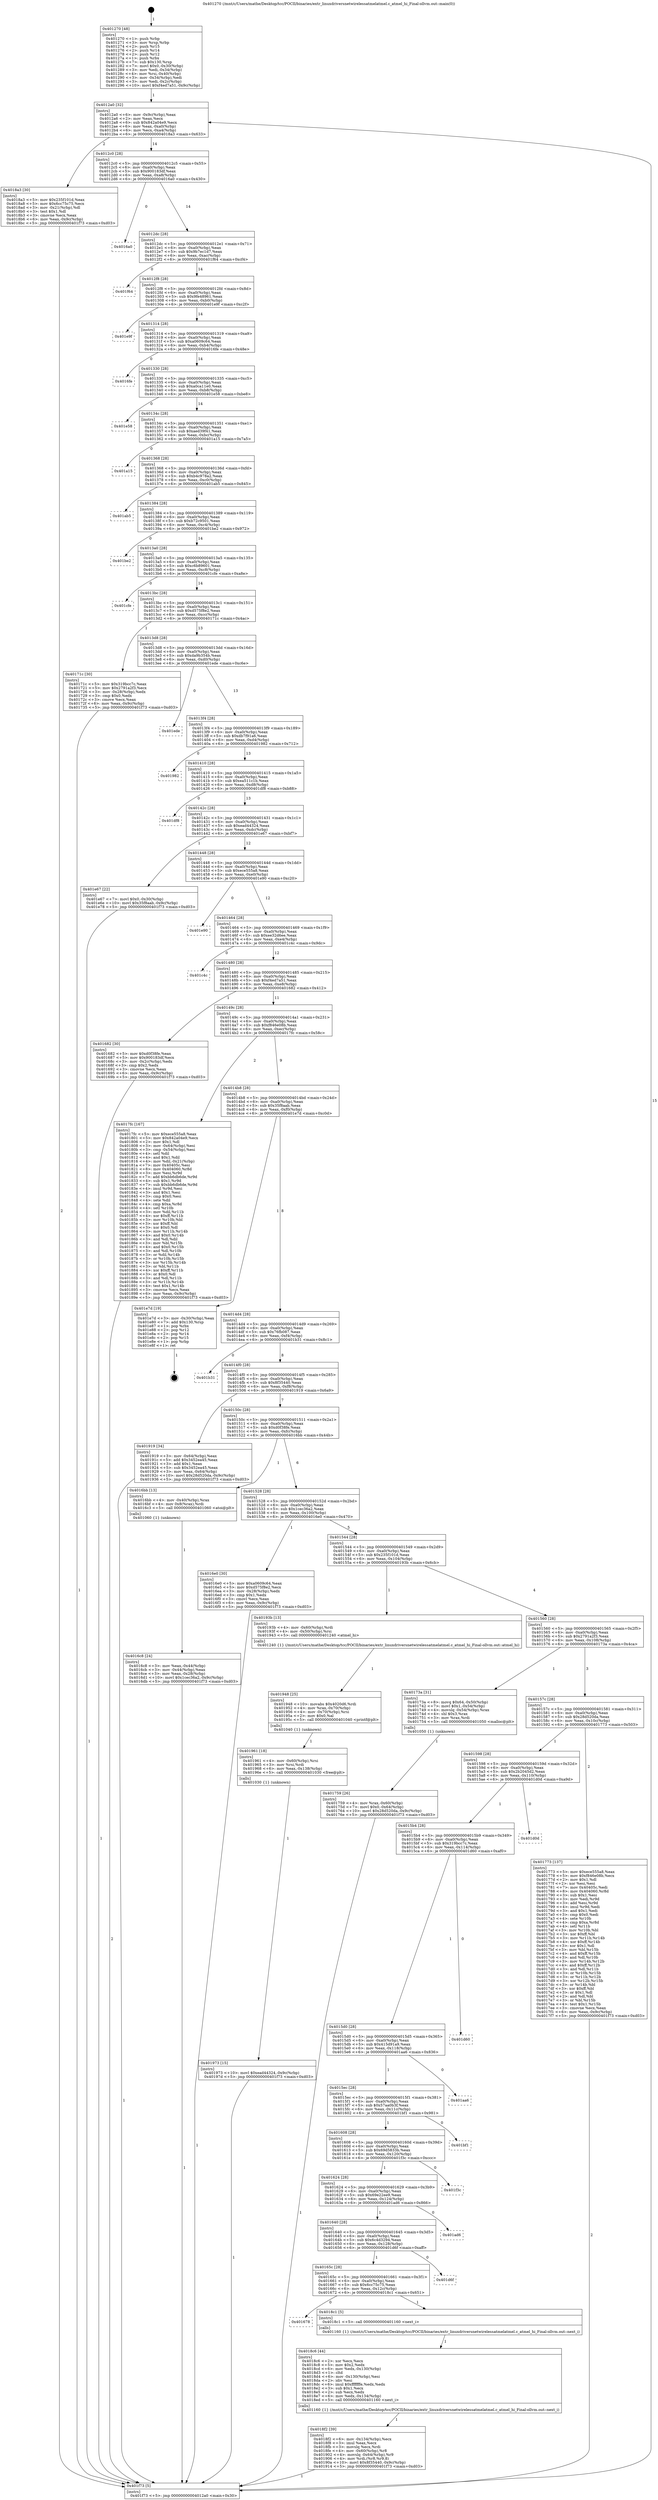 digraph "0x401270" {
  label = "0x401270 (/mnt/c/Users/mathe/Desktop/tcc/POCII/binaries/extr_linuxdriversnetwirelessatmelatmel.c_atmel_hi_Final-ollvm.out::main(0))"
  labelloc = "t"
  node[shape=record]

  Entry [label="",width=0.3,height=0.3,shape=circle,fillcolor=black,style=filled]
  "0x4012a0" [label="{
     0x4012a0 [32]\l
     | [instrs]\l
     &nbsp;&nbsp;0x4012a0 \<+6\>: mov -0x9c(%rbp),%eax\l
     &nbsp;&nbsp;0x4012a6 \<+2\>: mov %eax,%ecx\l
     &nbsp;&nbsp;0x4012a8 \<+6\>: sub $0x842a04e9,%ecx\l
     &nbsp;&nbsp;0x4012ae \<+6\>: mov %eax,-0xa0(%rbp)\l
     &nbsp;&nbsp;0x4012b4 \<+6\>: mov %ecx,-0xa4(%rbp)\l
     &nbsp;&nbsp;0x4012ba \<+6\>: je 00000000004018a3 \<main+0x633\>\l
  }"]
  "0x4018a3" [label="{
     0x4018a3 [30]\l
     | [instrs]\l
     &nbsp;&nbsp;0x4018a3 \<+5\>: mov $0x235f101d,%eax\l
     &nbsp;&nbsp;0x4018a8 \<+5\>: mov $0x6cc75c75,%ecx\l
     &nbsp;&nbsp;0x4018ad \<+3\>: mov -0x21(%rbp),%dl\l
     &nbsp;&nbsp;0x4018b0 \<+3\>: test $0x1,%dl\l
     &nbsp;&nbsp;0x4018b3 \<+3\>: cmovne %ecx,%eax\l
     &nbsp;&nbsp;0x4018b6 \<+6\>: mov %eax,-0x9c(%rbp)\l
     &nbsp;&nbsp;0x4018bc \<+5\>: jmp 0000000000401f73 \<main+0xd03\>\l
  }"]
  "0x4012c0" [label="{
     0x4012c0 [28]\l
     | [instrs]\l
     &nbsp;&nbsp;0x4012c0 \<+5\>: jmp 00000000004012c5 \<main+0x55\>\l
     &nbsp;&nbsp;0x4012c5 \<+6\>: mov -0xa0(%rbp),%eax\l
     &nbsp;&nbsp;0x4012cb \<+5\>: sub $0x900183df,%eax\l
     &nbsp;&nbsp;0x4012d0 \<+6\>: mov %eax,-0xa8(%rbp)\l
     &nbsp;&nbsp;0x4012d6 \<+6\>: je 00000000004016a0 \<main+0x430\>\l
  }"]
  Exit [label="",width=0.3,height=0.3,shape=circle,fillcolor=black,style=filled,peripheries=2]
  "0x4016a0" [label="{
     0x4016a0\l
  }", style=dashed]
  "0x4012dc" [label="{
     0x4012dc [28]\l
     | [instrs]\l
     &nbsp;&nbsp;0x4012dc \<+5\>: jmp 00000000004012e1 \<main+0x71\>\l
     &nbsp;&nbsp;0x4012e1 \<+6\>: mov -0xa0(%rbp),%eax\l
     &nbsp;&nbsp;0x4012e7 \<+5\>: sub $0x9b7ec1d7,%eax\l
     &nbsp;&nbsp;0x4012ec \<+6\>: mov %eax,-0xac(%rbp)\l
     &nbsp;&nbsp;0x4012f2 \<+6\>: je 0000000000401f64 \<main+0xcf4\>\l
  }"]
  "0x401973" [label="{
     0x401973 [15]\l
     | [instrs]\l
     &nbsp;&nbsp;0x401973 \<+10\>: movl $0xead44324,-0x9c(%rbp)\l
     &nbsp;&nbsp;0x40197d \<+5\>: jmp 0000000000401f73 \<main+0xd03\>\l
  }"]
  "0x401f64" [label="{
     0x401f64\l
  }", style=dashed]
  "0x4012f8" [label="{
     0x4012f8 [28]\l
     | [instrs]\l
     &nbsp;&nbsp;0x4012f8 \<+5\>: jmp 00000000004012fd \<main+0x8d\>\l
     &nbsp;&nbsp;0x4012fd \<+6\>: mov -0xa0(%rbp),%eax\l
     &nbsp;&nbsp;0x401303 \<+5\>: sub $0x9fe48961,%eax\l
     &nbsp;&nbsp;0x401308 \<+6\>: mov %eax,-0xb0(%rbp)\l
     &nbsp;&nbsp;0x40130e \<+6\>: je 0000000000401e9f \<main+0xc2f\>\l
  }"]
  "0x401961" [label="{
     0x401961 [18]\l
     | [instrs]\l
     &nbsp;&nbsp;0x401961 \<+4\>: mov -0x60(%rbp),%rsi\l
     &nbsp;&nbsp;0x401965 \<+3\>: mov %rsi,%rdi\l
     &nbsp;&nbsp;0x401968 \<+6\>: mov %eax,-0x138(%rbp)\l
     &nbsp;&nbsp;0x40196e \<+5\>: call 0000000000401030 \<free@plt\>\l
     | [calls]\l
     &nbsp;&nbsp;0x401030 \{1\} (unknown)\l
  }"]
  "0x401e9f" [label="{
     0x401e9f\l
  }", style=dashed]
  "0x401314" [label="{
     0x401314 [28]\l
     | [instrs]\l
     &nbsp;&nbsp;0x401314 \<+5\>: jmp 0000000000401319 \<main+0xa9\>\l
     &nbsp;&nbsp;0x401319 \<+6\>: mov -0xa0(%rbp),%eax\l
     &nbsp;&nbsp;0x40131f \<+5\>: sub $0xa0609c64,%eax\l
     &nbsp;&nbsp;0x401324 \<+6\>: mov %eax,-0xb4(%rbp)\l
     &nbsp;&nbsp;0x40132a \<+6\>: je 00000000004016fe \<main+0x48e\>\l
  }"]
  "0x401948" [label="{
     0x401948 [25]\l
     | [instrs]\l
     &nbsp;&nbsp;0x401948 \<+10\>: movabs $0x4020d6,%rdi\l
     &nbsp;&nbsp;0x401952 \<+4\>: mov %rax,-0x70(%rbp)\l
     &nbsp;&nbsp;0x401956 \<+4\>: mov -0x70(%rbp),%rsi\l
     &nbsp;&nbsp;0x40195a \<+2\>: mov $0x0,%al\l
     &nbsp;&nbsp;0x40195c \<+5\>: call 0000000000401040 \<printf@plt\>\l
     | [calls]\l
     &nbsp;&nbsp;0x401040 \{1\} (unknown)\l
  }"]
  "0x4016fe" [label="{
     0x4016fe\l
  }", style=dashed]
  "0x401330" [label="{
     0x401330 [28]\l
     | [instrs]\l
     &nbsp;&nbsp;0x401330 \<+5\>: jmp 0000000000401335 \<main+0xc5\>\l
     &nbsp;&nbsp;0x401335 \<+6\>: mov -0xa0(%rbp),%eax\l
     &nbsp;&nbsp;0x40133b \<+5\>: sub $0xa0ca11e0,%eax\l
     &nbsp;&nbsp;0x401340 \<+6\>: mov %eax,-0xb8(%rbp)\l
     &nbsp;&nbsp;0x401346 \<+6\>: je 0000000000401e58 \<main+0xbe8\>\l
  }"]
  "0x4018f2" [label="{
     0x4018f2 [39]\l
     | [instrs]\l
     &nbsp;&nbsp;0x4018f2 \<+6\>: mov -0x134(%rbp),%ecx\l
     &nbsp;&nbsp;0x4018f8 \<+3\>: imul %eax,%ecx\l
     &nbsp;&nbsp;0x4018fb \<+3\>: movslq %ecx,%rdi\l
     &nbsp;&nbsp;0x4018fe \<+4\>: mov -0x60(%rbp),%r8\l
     &nbsp;&nbsp;0x401902 \<+4\>: movslq -0x64(%rbp),%r9\l
     &nbsp;&nbsp;0x401906 \<+4\>: mov %rdi,(%r8,%r9,8)\l
     &nbsp;&nbsp;0x40190a \<+10\>: movl $0x8f35440,-0x9c(%rbp)\l
     &nbsp;&nbsp;0x401914 \<+5\>: jmp 0000000000401f73 \<main+0xd03\>\l
  }"]
  "0x401e58" [label="{
     0x401e58\l
  }", style=dashed]
  "0x40134c" [label="{
     0x40134c [28]\l
     | [instrs]\l
     &nbsp;&nbsp;0x40134c \<+5\>: jmp 0000000000401351 \<main+0xe1\>\l
     &nbsp;&nbsp;0x401351 \<+6\>: mov -0xa0(%rbp),%eax\l
     &nbsp;&nbsp;0x401357 \<+5\>: sub $0xaed39f41,%eax\l
     &nbsp;&nbsp;0x40135c \<+6\>: mov %eax,-0xbc(%rbp)\l
     &nbsp;&nbsp;0x401362 \<+6\>: je 0000000000401a15 \<main+0x7a5\>\l
  }"]
  "0x4018c6" [label="{
     0x4018c6 [44]\l
     | [instrs]\l
     &nbsp;&nbsp;0x4018c6 \<+2\>: xor %ecx,%ecx\l
     &nbsp;&nbsp;0x4018c8 \<+5\>: mov $0x2,%edx\l
     &nbsp;&nbsp;0x4018cd \<+6\>: mov %edx,-0x130(%rbp)\l
     &nbsp;&nbsp;0x4018d3 \<+1\>: cltd\l
     &nbsp;&nbsp;0x4018d4 \<+6\>: mov -0x130(%rbp),%esi\l
     &nbsp;&nbsp;0x4018da \<+2\>: idiv %esi\l
     &nbsp;&nbsp;0x4018dc \<+6\>: imul $0xfffffffe,%edx,%edx\l
     &nbsp;&nbsp;0x4018e2 \<+3\>: sub $0x1,%ecx\l
     &nbsp;&nbsp;0x4018e5 \<+2\>: sub %ecx,%edx\l
     &nbsp;&nbsp;0x4018e7 \<+6\>: mov %edx,-0x134(%rbp)\l
     &nbsp;&nbsp;0x4018ed \<+5\>: call 0000000000401160 \<next_i\>\l
     | [calls]\l
     &nbsp;&nbsp;0x401160 \{1\} (/mnt/c/Users/mathe/Desktop/tcc/POCII/binaries/extr_linuxdriversnetwirelessatmelatmel.c_atmel_hi_Final-ollvm.out::next_i)\l
  }"]
  "0x401a15" [label="{
     0x401a15\l
  }", style=dashed]
  "0x401368" [label="{
     0x401368 [28]\l
     | [instrs]\l
     &nbsp;&nbsp;0x401368 \<+5\>: jmp 000000000040136d \<main+0xfd\>\l
     &nbsp;&nbsp;0x40136d \<+6\>: mov -0xa0(%rbp),%eax\l
     &nbsp;&nbsp;0x401373 \<+5\>: sub $0xb4c978a2,%eax\l
     &nbsp;&nbsp;0x401378 \<+6\>: mov %eax,-0xc0(%rbp)\l
     &nbsp;&nbsp;0x40137e \<+6\>: je 0000000000401ab5 \<main+0x845\>\l
  }"]
  "0x401678" [label="{
     0x401678\l
  }", style=dashed]
  "0x401ab5" [label="{
     0x401ab5\l
  }", style=dashed]
  "0x401384" [label="{
     0x401384 [28]\l
     | [instrs]\l
     &nbsp;&nbsp;0x401384 \<+5\>: jmp 0000000000401389 \<main+0x119\>\l
     &nbsp;&nbsp;0x401389 \<+6\>: mov -0xa0(%rbp),%eax\l
     &nbsp;&nbsp;0x40138f \<+5\>: sub $0xb72c9501,%eax\l
     &nbsp;&nbsp;0x401394 \<+6\>: mov %eax,-0xc4(%rbp)\l
     &nbsp;&nbsp;0x40139a \<+6\>: je 0000000000401be2 \<main+0x972\>\l
  }"]
  "0x4018c1" [label="{
     0x4018c1 [5]\l
     | [instrs]\l
     &nbsp;&nbsp;0x4018c1 \<+5\>: call 0000000000401160 \<next_i\>\l
     | [calls]\l
     &nbsp;&nbsp;0x401160 \{1\} (/mnt/c/Users/mathe/Desktop/tcc/POCII/binaries/extr_linuxdriversnetwirelessatmelatmel.c_atmel_hi_Final-ollvm.out::next_i)\l
  }"]
  "0x401be2" [label="{
     0x401be2\l
  }", style=dashed]
  "0x4013a0" [label="{
     0x4013a0 [28]\l
     | [instrs]\l
     &nbsp;&nbsp;0x4013a0 \<+5\>: jmp 00000000004013a5 \<main+0x135\>\l
     &nbsp;&nbsp;0x4013a5 \<+6\>: mov -0xa0(%rbp),%eax\l
     &nbsp;&nbsp;0x4013ab \<+5\>: sub $0xc6b89601,%eax\l
     &nbsp;&nbsp;0x4013b0 \<+6\>: mov %eax,-0xc8(%rbp)\l
     &nbsp;&nbsp;0x4013b6 \<+6\>: je 0000000000401cfe \<main+0xa8e\>\l
  }"]
  "0x40165c" [label="{
     0x40165c [28]\l
     | [instrs]\l
     &nbsp;&nbsp;0x40165c \<+5\>: jmp 0000000000401661 \<main+0x3f1\>\l
     &nbsp;&nbsp;0x401661 \<+6\>: mov -0xa0(%rbp),%eax\l
     &nbsp;&nbsp;0x401667 \<+5\>: sub $0x6cc75c75,%eax\l
     &nbsp;&nbsp;0x40166c \<+6\>: mov %eax,-0x12c(%rbp)\l
     &nbsp;&nbsp;0x401672 \<+6\>: je 00000000004018c1 \<main+0x651\>\l
  }"]
  "0x401cfe" [label="{
     0x401cfe\l
  }", style=dashed]
  "0x4013bc" [label="{
     0x4013bc [28]\l
     | [instrs]\l
     &nbsp;&nbsp;0x4013bc \<+5\>: jmp 00000000004013c1 \<main+0x151\>\l
     &nbsp;&nbsp;0x4013c1 \<+6\>: mov -0xa0(%rbp),%eax\l
     &nbsp;&nbsp;0x4013c7 \<+5\>: sub $0xd575f8e2,%eax\l
     &nbsp;&nbsp;0x4013cc \<+6\>: mov %eax,-0xcc(%rbp)\l
     &nbsp;&nbsp;0x4013d2 \<+6\>: je 000000000040171c \<main+0x4ac\>\l
  }"]
  "0x401d6f" [label="{
     0x401d6f\l
  }", style=dashed]
  "0x40171c" [label="{
     0x40171c [30]\l
     | [instrs]\l
     &nbsp;&nbsp;0x40171c \<+5\>: mov $0x319bcc7c,%eax\l
     &nbsp;&nbsp;0x401721 \<+5\>: mov $0x2791a2f3,%ecx\l
     &nbsp;&nbsp;0x401726 \<+3\>: mov -0x28(%rbp),%edx\l
     &nbsp;&nbsp;0x401729 \<+3\>: cmp $0x0,%edx\l
     &nbsp;&nbsp;0x40172c \<+3\>: cmove %ecx,%eax\l
     &nbsp;&nbsp;0x40172f \<+6\>: mov %eax,-0x9c(%rbp)\l
     &nbsp;&nbsp;0x401735 \<+5\>: jmp 0000000000401f73 \<main+0xd03\>\l
  }"]
  "0x4013d8" [label="{
     0x4013d8 [28]\l
     | [instrs]\l
     &nbsp;&nbsp;0x4013d8 \<+5\>: jmp 00000000004013dd \<main+0x16d\>\l
     &nbsp;&nbsp;0x4013dd \<+6\>: mov -0xa0(%rbp),%eax\l
     &nbsp;&nbsp;0x4013e3 \<+5\>: sub $0xda9b354b,%eax\l
     &nbsp;&nbsp;0x4013e8 \<+6\>: mov %eax,-0xd0(%rbp)\l
     &nbsp;&nbsp;0x4013ee \<+6\>: je 0000000000401ede \<main+0xc6e\>\l
  }"]
  "0x401640" [label="{
     0x401640 [28]\l
     | [instrs]\l
     &nbsp;&nbsp;0x401640 \<+5\>: jmp 0000000000401645 \<main+0x3d5\>\l
     &nbsp;&nbsp;0x401645 \<+6\>: mov -0xa0(%rbp),%eax\l
     &nbsp;&nbsp;0x40164b \<+5\>: sub $0x6c4d3294,%eax\l
     &nbsp;&nbsp;0x401650 \<+6\>: mov %eax,-0x128(%rbp)\l
     &nbsp;&nbsp;0x401656 \<+6\>: je 0000000000401d6f \<main+0xaff\>\l
  }"]
  "0x401ede" [label="{
     0x401ede\l
  }", style=dashed]
  "0x4013f4" [label="{
     0x4013f4 [28]\l
     | [instrs]\l
     &nbsp;&nbsp;0x4013f4 \<+5\>: jmp 00000000004013f9 \<main+0x189\>\l
     &nbsp;&nbsp;0x4013f9 \<+6\>: mov -0xa0(%rbp),%eax\l
     &nbsp;&nbsp;0x4013ff \<+5\>: sub $0xdb7f91a6,%eax\l
     &nbsp;&nbsp;0x401404 \<+6\>: mov %eax,-0xd4(%rbp)\l
     &nbsp;&nbsp;0x40140a \<+6\>: je 0000000000401982 \<main+0x712\>\l
  }"]
  "0x401ad6" [label="{
     0x401ad6\l
  }", style=dashed]
  "0x401982" [label="{
     0x401982\l
  }", style=dashed]
  "0x401410" [label="{
     0x401410 [28]\l
     | [instrs]\l
     &nbsp;&nbsp;0x401410 \<+5\>: jmp 0000000000401415 \<main+0x1a5\>\l
     &nbsp;&nbsp;0x401415 \<+6\>: mov -0xa0(%rbp),%eax\l
     &nbsp;&nbsp;0x40141b \<+5\>: sub $0xea511c1b,%eax\l
     &nbsp;&nbsp;0x401420 \<+6\>: mov %eax,-0xd8(%rbp)\l
     &nbsp;&nbsp;0x401426 \<+6\>: je 0000000000401df8 \<main+0xb88\>\l
  }"]
  "0x401624" [label="{
     0x401624 [28]\l
     | [instrs]\l
     &nbsp;&nbsp;0x401624 \<+5\>: jmp 0000000000401629 \<main+0x3b9\>\l
     &nbsp;&nbsp;0x401629 \<+6\>: mov -0xa0(%rbp),%eax\l
     &nbsp;&nbsp;0x40162f \<+5\>: sub $0x69e22ee9,%eax\l
     &nbsp;&nbsp;0x401634 \<+6\>: mov %eax,-0x124(%rbp)\l
     &nbsp;&nbsp;0x40163a \<+6\>: je 0000000000401ad6 \<main+0x866\>\l
  }"]
  "0x401df8" [label="{
     0x401df8\l
  }", style=dashed]
  "0x40142c" [label="{
     0x40142c [28]\l
     | [instrs]\l
     &nbsp;&nbsp;0x40142c \<+5\>: jmp 0000000000401431 \<main+0x1c1\>\l
     &nbsp;&nbsp;0x401431 \<+6\>: mov -0xa0(%rbp),%eax\l
     &nbsp;&nbsp;0x401437 \<+5\>: sub $0xead44324,%eax\l
     &nbsp;&nbsp;0x40143c \<+6\>: mov %eax,-0xdc(%rbp)\l
     &nbsp;&nbsp;0x401442 \<+6\>: je 0000000000401e67 \<main+0xbf7\>\l
  }"]
  "0x401f3c" [label="{
     0x401f3c\l
  }", style=dashed]
  "0x401e67" [label="{
     0x401e67 [22]\l
     | [instrs]\l
     &nbsp;&nbsp;0x401e67 \<+7\>: movl $0x0,-0x30(%rbp)\l
     &nbsp;&nbsp;0x401e6e \<+10\>: movl $0x35f8aab,-0x9c(%rbp)\l
     &nbsp;&nbsp;0x401e78 \<+5\>: jmp 0000000000401f73 \<main+0xd03\>\l
  }"]
  "0x401448" [label="{
     0x401448 [28]\l
     | [instrs]\l
     &nbsp;&nbsp;0x401448 \<+5\>: jmp 000000000040144d \<main+0x1dd\>\l
     &nbsp;&nbsp;0x40144d \<+6\>: mov -0xa0(%rbp),%eax\l
     &nbsp;&nbsp;0x401453 \<+5\>: sub $0xece555a8,%eax\l
     &nbsp;&nbsp;0x401458 \<+6\>: mov %eax,-0xe0(%rbp)\l
     &nbsp;&nbsp;0x40145e \<+6\>: je 0000000000401e90 \<main+0xc20\>\l
  }"]
  "0x401608" [label="{
     0x401608 [28]\l
     | [instrs]\l
     &nbsp;&nbsp;0x401608 \<+5\>: jmp 000000000040160d \<main+0x39d\>\l
     &nbsp;&nbsp;0x40160d \<+6\>: mov -0xa0(%rbp),%eax\l
     &nbsp;&nbsp;0x401613 \<+5\>: sub $0x69d5833b,%eax\l
     &nbsp;&nbsp;0x401618 \<+6\>: mov %eax,-0x120(%rbp)\l
     &nbsp;&nbsp;0x40161e \<+6\>: je 0000000000401f3c \<main+0xccc\>\l
  }"]
  "0x401e90" [label="{
     0x401e90\l
  }", style=dashed]
  "0x401464" [label="{
     0x401464 [28]\l
     | [instrs]\l
     &nbsp;&nbsp;0x401464 \<+5\>: jmp 0000000000401469 \<main+0x1f9\>\l
     &nbsp;&nbsp;0x401469 \<+6\>: mov -0xa0(%rbp),%eax\l
     &nbsp;&nbsp;0x40146f \<+5\>: sub $0xee32d6ee,%eax\l
     &nbsp;&nbsp;0x401474 \<+6\>: mov %eax,-0xe4(%rbp)\l
     &nbsp;&nbsp;0x40147a \<+6\>: je 0000000000401c4c \<main+0x9dc\>\l
  }"]
  "0x401bf1" [label="{
     0x401bf1\l
  }", style=dashed]
  "0x401c4c" [label="{
     0x401c4c\l
  }", style=dashed]
  "0x401480" [label="{
     0x401480 [28]\l
     | [instrs]\l
     &nbsp;&nbsp;0x401480 \<+5\>: jmp 0000000000401485 \<main+0x215\>\l
     &nbsp;&nbsp;0x401485 \<+6\>: mov -0xa0(%rbp),%eax\l
     &nbsp;&nbsp;0x40148b \<+5\>: sub $0xf4ed7a51,%eax\l
     &nbsp;&nbsp;0x401490 \<+6\>: mov %eax,-0xe8(%rbp)\l
     &nbsp;&nbsp;0x401496 \<+6\>: je 0000000000401682 \<main+0x412\>\l
  }"]
  "0x4015ec" [label="{
     0x4015ec [28]\l
     | [instrs]\l
     &nbsp;&nbsp;0x4015ec \<+5\>: jmp 00000000004015f1 \<main+0x381\>\l
     &nbsp;&nbsp;0x4015f1 \<+6\>: mov -0xa0(%rbp),%eax\l
     &nbsp;&nbsp;0x4015f7 \<+5\>: sub $0x57aa0b3f,%eax\l
     &nbsp;&nbsp;0x4015fc \<+6\>: mov %eax,-0x11c(%rbp)\l
     &nbsp;&nbsp;0x401602 \<+6\>: je 0000000000401bf1 \<main+0x981\>\l
  }"]
  "0x401682" [label="{
     0x401682 [30]\l
     | [instrs]\l
     &nbsp;&nbsp;0x401682 \<+5\>: mov $0xd0f38fe,%eax\l
     &nbsp;&nbsp;0x401687 \<+5\>: mov $0x900183df,%ecx\l
     &nbsp;&nbsp;0x40168c \<+3\>: mov -0x2c(%rbp),%edx\l
     &nbsp;&nbsp;0x40168f \<+3\>: cmp $0x2,%edx\l
     &nbsp;&nbsp;0x401692 \<+3\>: cmovne %ecx,%eax\l
     &nbsp;&nbsp;0x401695 \<+6\>: mov %eax,-0x9c(%rbp)\l
     &nbsp;&nbsp;0x40169b \<+5\>: jmp 0000000000401f73 \<main+0xd03\>\l
  }"]
  "0x40149c" [label="{
     0x40149c [28]\l
     | [instrs]\l
     &nbsp;&nbsp;0x40149c \<+5\>: jmp 00000000004014a1 \<main+0x231\>\l
     &nbsp;&nbsp;0x4014a1 \<+6\>: mov -0xa0(%rbp),%eax\l
     &nbsp;&nbsp;0x4014a7 \<+5\>: sub $0xf846e08b,%eax\l
     &nbsp;&nbsp;0x4014ac \<+6\>: mov %eax,-0xec(%rbp)\l
     &nbsp;&nbsp;0x4014b2 \<+6\>: je 00000000004017fc \<main+0x58c\>\l
  }"]
  "0x401f73" [label="{
     0x401f73 [5]\l
     | [instrs]\l
     &nbsp;&nbsp;0x401f73 \<+5\>: jmp 00000000004012a0 \<main+0x30\>\l
  }"]
  "0x401270" [label="{
     0x401270 [48]\l
     | [instrs]\l
     &nbsp;&nbsp;0x401270 \<+1\>: push %rbp\l
     &nbsp;&nbsp;0x401271 \<+3\>: mov %rsp,%rbp\l
     &nbsp;&nbsp;0x401274 \<+2\>: push %r15\l
     &nbsp;&nbsp;0x401276 \<+2\>: push %r14\l
     &nbsp;&nbsp;0x401278 \<+2\>: push %r12\l
     &nbsp;&nbsp;0x40127a \<+1\>: push %rbx\l
     &nbsp;&nbsp;0x40127b \<+7\>: sub $0x130,%rsp\l
     &nbsp;&nbsp;0x401282 \<+7\>: movl $0x0,-0x30(%rbp)\l
     &nbsp;&nbsp;0x401289 \<+3\>: mov %edi,-0x34(%rbp)\l
     &nbsp;&nbsp;0x40128c \<+4\>: mov %rsi,-0x40(%rbp)\l
     &nbsp;&nbsp;0x401290 \<+3\>: mov -0x34(%rbp),%edi\l
     &nbsp;&nbsp;0x401293 \<+3\>: mov %edi,-0x2c(%rbp)\l
     &nbsp;&nbsp;0x401296 \<+10\>: movl $0xf4ed7a51,-0x9c(%rbp)\l
  }"]
  "0x401aa6" [label="{
     0x401aa6\l
  }", style=dashed]
  "0x4017fc" [label="{
     0x4017fc [167]\l
     | [instrs]\l
     &nbsp;&nbsp;0x4017fc \<+5\>: mov $0xece555a8,%eax\l
     &nbsp;&nbsp;0x401801 \<+5\>: mov $0x842a04e9,%ecx\l
     &nbsp;&nbsp;0x401806 \<+2\>: mov $0x1,%dl\l
     &nbsp;&nbsp;0x401808 \<+3\>: mov -0x64(%rbp),%esi\l
     &nbsp;&nbsp;0x40180b \<+3\>: cmp -0x54(%rbp),%esi\l
     &nbsp;&nbsp;0x40180e \<+4\>: setl %dil\l
     &nbsp;&nbsp;0x401812 \<+4\>: and $0x1,%dil\l
     &nbsp;&nbsp;0x401816 \<+4\>: mov %dil,-0x21(%rbp)\l
     &nbsp;&nbsp;0x40181a \<+7\>: mov 0x40405c,%esi\l
     &nbsp;&nbsp;0x401821 \<+8\>: mov 0x404060,%r8d\l
     &nbsp;&nbsp;0x401829 \<+3\>: mov %esi,%r9d\l
     &nbsp;&nbsp;0x40182c \<+7\>: add $0xbb6db6de,%r9d\l
     &nbsp;&nbsp;0x401833 \<+4\>: sub $0x1,%r9d\l
     &nbsp;&nbsp;0x401837 \<+7\>: sub $0xbb6db6de,%r9d\l
     &nbsp;&nbsp;0x40183e \<+4\>: imul %r9d,%esi\l
     &nbsp;&nbsp;0x401842 \<+3\>: and $0x1,%esi\l
     &nbsp;&nbsp;0x401845 \<+3\>: cmp $0x0,%esi\l
     &nbsp;&nbsp;0x401848 \<+4\>: sete %dil\l
     &nbsp;&nbsp;0x40184c \<+4\>: cmp $0xa,%r8d\l
     &nbsp;&nbsp;0x401850 \<+4\>: setl %r10b\l
     &nbsp;&nbsp;0x401854 \<+3\>: mov %dil,%r11b\l
     &nbsp;&nbsp;0x401857 \<+4\>: xor $0xff,%r11b\l
     &nbsp;&nbsp;0x40185b \<+3\>: mov %r10b,%bl\l
     &nbsp;&nbsp;0x40185e \<+3\>: xor $0xff,%bl\l
     &nbsp;&nbsp;0x401861 \<+3\>: xor $0x0,%dl\l
     &nbsp;&nbsp;0x401864 \<+3\>: mov %r11b,%r14b\l
     &nbsp;&nbsp;0x401867 \<+4\>: and $0x0,%r14b\l
     &nbsp;&nbsp;0x40186b \<+3\>: and %dl,%dil\l
     &nbsp;&nbsp;0x40186e \<+3\>: mov %bl,%r15b\l
     &nbsp;&nbsp;0x401871 \<+4\>: and $0x0,%r15b\l
     &nbsp;&nbsp;0x401875 \<+3\>: and %dl,%r10b\l
     &nbsp;&nbsp;0x401878 \<+3\>: or %dil,%r14b\l
     &nbsp;&nbsp;0x40187b \<+3\>: or %r10b,%r15b\l
     &nbsp;&nbsp;0x40187e \<+3\>: xor %r15b,%r14b\l
     &nbsp;&nbsp;0x401881 \<+3\>: or %bl,%r11b\l
     &nbsp;&nbsp;0x401884 \<+4\>: xor $0xff,%r11b\l
     &nbsp;&nbsp;0x401888 \<+3\>: or $0x0,%dl\l
     &nbsp;&nbsp;0x40188b \<+3\>: and %dl,%r11b\l
     &nbsp;&nbsp;0x40188e \<+3\>: or %r11b,%r14b\l
     &nbsp;&nbsp;0x401891 \<+4\>: test $0x1,%r14b\l
     &nbsp;&nbsp;0x401895 \<+3\>: cmovne %ecx,%eax\l
     &nbsp;&nbsp;0x401898 \<+6\>: mov %eax,-0x9c(%rbp)\l
     &nbsp;&nbsp;0x40189e \<+5\>: jmp 0000000000401f73 \<main+0xd03\>\l
  }"]
  "0x4014b8" [label="{
     0x4014b8 [28]\l
     | [instrs]\l
     &nbsp;&nbsp;0x4014b8 \<+5\>: jmp 00000000004014bd \<main+0x24d\>\l
     &nbsp;&nbsp;0x4014bd \<+6\>: mov -0xa0(%rbp),%eax\l
     &nbsp;&nbsp;0x4014c3 \<+5\>: sub $0x35f8aab,%eax\l
     &nbsp;&nbsp;0x4014c8 \<+6\>: mov %eax,-0xf0(%rbp)\l
     &nbsp;&nbsp;0x4014ce \<+6\>: je 0000000000401e7d \<main+0xc0d\>\l
  }"]
  "0x4015d0" [label="{
     0x4015d0 [28]\l
     | [instrs]\l
     &nbsp;&nbsp;0x4015d0 \<+5\>: jmp 00000000004015d5 \<main+0x365\>\l
     &nbsp;&nbsp;0x4015d5 \<+6\>: mov -0xa0(%rbp),%eax\l
     &nbsp;&nbsp;0x4015db \<+5\>: sub $0x415d91a9,%eax\l
     &nbsp;&nbsp;0x4015e0 \<+6\>: mov %eax,-0x118(%rbp)\l
     &nbsp;&nbsp;0x4015e6 \<+6\>: je 0000000000401aa6 \<main+0x836\>\l
  }"]
  "0x401e7d" [label="{
     0x401e7d [19]\l
     | [instrs]\l
     &nbsp;&nbsp;0x401e7d \<+3\>: mov -0x30(%rbp),%eax\l
     &nbsp;&nbsp;0x401e80 \<+7\>: add $0x130,%rsp\l
     &nbsp;&nbsp;0x401e87 \<+1\>: pop %rbx\l
     &nbsp;&nbsp;0x401e88 \<+2\>: pop %r12\l
     &nbsp;&nbsp;0x401e8a \<+2\>: pop %r14\l
     &nbsp;&nbsp;0x401e8c \<+2\>: pop %r15\l
     &nbsp;&nbsp;0x401e8e \<+1\>: pop %rbp\l
     &nbsp;&nbsp;0x401e8f \<+1\>: ret\l
  }"]
  "0x4014d4" [label="{
     0x4014d4 [28]\l
     | [instrs]\l
     &nbsp;&nbsp;0x4014d4 \<+5\>: jmp 00000000004014d9 \<main+0x269\>\l
     &nbsp;&nbsp;0x4014d9 \<+6\>: mov -0xa0(%rbp),%eax\l
     &nbsp;&nbsp;0x4014df \<+5\>: sub $0x76fb087,%eax\l
     &nbsp;&nbsp;0x4014e4 \<+6\>: mov %eax,-0xf4(%rbp)\l
     &nbsp;&nbsp;0x4014ea \<+6\>: je 0000000000401b31 \<main+0x8c1\>\l
  }"]
  "0x401d60" [label="{
     0x401d60\l
  }", style=dashed]
  "0x401b31" [label="{
     0x401b31\l
  }", style=dashed]
  "0x4014f0" [label="{
     0x4014f0 [28]\l
     | [instrs]\l
     &nbsp;&nbsp;0x4014f0 \<+5\>: jmp 00000000004014f5 \<main+0x285\>\l
     &nbsp;&nbsp;0x4014f5 \<+6\>: mov -0xa0(%rbp),%eax\l
     &nbsp;&nbsp;0x4014fb \<+5\>: sub $0x8f35440,%eax\l
     &nbsp;&nbsp;0x401500 \<+6\>: mov %eax,-0xf8(%rbp)\l
     &nbsp;&nbsp;0x401506 \<+6\>: je 0000000000401919 \<main+0x6a9\>\l
  }"]
  "0x4015b4" [label="{
     0x4015b4 [28]\l
     | [instrs]\l
     &nbsp;&nbsp;0x4015b4 \<+5\>: jmp 00000000004015b9 \<main+0x349\>\l
     &nbsp;&nbsp;0x4015b9 \<+6\>: mov -0xa0(%rbp),%eax\l
     &nbsp;&nbsp;0x4015bf \<+5\>: sub $0x319bcc7c,%eax\l
     &nbsp;&nbsp;0x4015c4 \<+6\>: mov %eax,-0x114(%rbp)\l
     &nbsp;&nbsp;0x4015ca \<+6\>: je 0000000000401d60 \<main+0xaf0\>\l
  }"]
  "0x401919" [label="{
     0x401919 [34]\l
     | [instrs]\l
     &nbsp;&nbsp;0x401919 \<+3\>: mov -0x64(%rbp),%eax\l
     &nbsp;&nbsp;0x40191c \<+5\>: add $0x3452ea45,%eax\l
     &nbsp;&nbsp;0x401921 \<+3\>: add $0x1,%eax\l
     &nbsp;&nbsp;0x401924 \<+5\>: sub $0x3452ea45,%eax\l
     &nbsp;&nbsp;0x401929 \<+3\>: mov %eax,-0x64(%rbp)\l
     &nbsp;&nbsp;0x40192c \<+10\>: movl $0x28d520da,-0x9c(%rbp)\l
     &nbsp;&nbsp;0x401936 \<+5\>: jmp 0000000000401f73 \<main+0xd03\>\l
  }"]
  "0x40150c" [label="{
     0x40150c [28]\l
     | [instrs]\l
     &nbsp;&nbsp;0x40150c \<+5\>: jmp 0000000000401511 \<main+0x2a1\>\l
     &nbsp;&nbsp;0x401511 \<+6\>: mov -0xa0(%rbp),%eax\l
     &nbsp;&nbsp;0x401517 \<+5\>: sub $0xd0f38fe,%eax\l
     &nbsp;&nbsp;0x40151c \<+6\>: mov %eax,-0xfc(%rbp)\l
     &nbsp;&nbsp;0x401522 \<+6\>: je 00000000004016bb \<main+0x44b\>\l
  }"]
  "0x401d0d" [label="{
     0x401d0d\l
  }", style=dashed]
  "0x4016bb" [label="{
     0x4016bb [13]\l
     | [instrs]\l
     &nbsp;&nbsp;0x4016bb \<+4\>: mov -0x40(%rbp),%rax\l
     &nbsp;&nbsp;0x4016bf \<+4\>: mov 0x8(%rax),%rdi\l
     &nbsp;&nbsp;0x4016c3 \<+5\>: call 0000000000401060 \<atoi@plt\>\l
     | [calls]\l
     &nbsp;&nbsp;0x401060 \{1\} (unknown)\l
  }"]
  "0x401528" [label="{
     0x401528 [28]\l
     | [instrs]\l
     &nbsp;&nbsp;0x401528 \<+5\>: jmp 000000000040152d \<main+0x2bd\>\l
     &nbsp;&nbsp;0x40152d \<+6\>: mov -0xa0(%rbp),%eax\l
     &nbsp;&nbsp;0x401533 \<+5\>: sub $0x1cec36a2,%eax\l
     &nbsp;&nbsp;0x401538 \<+6\>: mov %eax,-0x100(%rbp)\l
     &nbsp;&nbsp;0x40153e \<+6\>: je 00000000004016e0 \<main+0x470\>\l
  }"]
  "0x4016c8" [label="{
     0x4016c8 [24]\l
     | [instrs]\l
     &nbsp;&nbsp;0x4016c8 \<+3\>: mov %eax,-0x44(%rbp)\l
     &nbsp;&nbsp;0x4016cb \<+3\>: mov -0x44(%rbp),%eax\l
     &nbsp;&nbsp;0x4016ce \<+3\>: mov %eax,-0x28(%rbp)\l
     &nbsp;&nbsp;0x4016d1 \<+10\>: movl $0x1cec36a2,-0x9c(%rbp)\l
     &nbsp;&nbsp;0x4016db \<+5\>: jmp 0000000000401f73 \<main+0xd03\>\l
  }"]
  "0x401598" [label="{
     0x401598 [28]\l
     | [instrs]\l
     &nbsp;&nbsp;0x401598 \<+5\>: jmp 000000000040159d \<main+0x32d\>\l
     &nbsp;&nbsp;0x40159d \<+6\>: mov -0xa0(%rbp),%eax\l
     &nbsp;&nbsp;0x4015a3 \<+5\>: sub $0x2b2045d2,%eax\l
     &nbsp;&nbsp;0x4015a8 \<+6\>: mov %eax,-0x110(%rbp)\l
     &nbsp;&nbsp;0x4015ae \<+6\>: je 0000000000401d0d \<main+0xa9d\>\l
  }"]
  "0x4016e0" [label="{
     0x4016e0 [30]\l
     | [instrs]\l
     &nbsp;&nbsp;0x4016e0 \<+5\>: mov $0xa0609c64,%eax\l
     &nbsp;&nbsp;0x4016e5 \<+5\>: mov $0xd575f8e2,%ecx\l
     &nbsp;&nbsp;0x4016ea \<+3\>: mov -0x28(%rbp),%edx\l
     &nbsp;&nbsp;0x4016ed \<+3\>: cmp $0x1,%edx\l
     &nbsp;&nbsp;0x4016f0 \<+3\>: cmovl %ecx,%eax\l
     &nbsp;&nbsp;0x4016f3 \<+6\>: mov %eax,-0x9c(%rbp)\l
     &nbsp;&nbsp;0x4016f9 \<+5\>: jmp 0000000000401f73 \<main+0xd03\>\l
  }"]
  "0x401544" [label="{
     0x401544 [28]\l
     | [instrs]\l
     &nbsp;&nbsp;0x401544 \<+5\>: jmp 0000000000401549 \<main+0x2d9\>\l
     &nbsp;&nbsp;0x401549 \<+6\>: mov -0xa0(%rbp),%eax\l
     &nbsp;&nbsp;0x40154f \<+5\>: sub $0x235f101d,%eax\l
     &nbsp;&nbsp;0x401554 \<+6\>: mov %eax,-0x104(%rbp)\l
     &nbsp;&nbsp;0x40155a \<+6\>: je 000000000040193b \<main+0x6cb\>\l
  }"]
  "0x401773" [label="{
     0x401773 [137]\l
     | [instrs]\l
     &nbsp;&nbsp;0x401773 \<+5\>: mov $0xece555a8,%eax\l
     &nbsp;&nbsp;0x401778 \<+5\>: mov $0xf846e08b,%ecx\l
     &nbsp;&nbsp;0x40177d \<+2\>: mov $0x1,%dl\l
     &nbsp;&nbsp;0x40177f \<+2\>: xor %esi,%esi\l
     &nbsp;&nbsp;0x401781 \<+7\>: mov 0x40405c,%edi\l
     &nbsp;&nbsp;0x401788 \<+8\>: mov 0x404060,%r8d\l
     &nbsp;&nbsp;0x401790 \<+3\>: sub $0x1,%esi\l
     &nbsp;&nbsp;0x401793 \<+3\>: mov %edi,%r9d\l
     &nbsp;&nbsp;0x401796 \<+3\>: add %esi,%r9d\l
     &nbsp;&nbsp;0x401799 \<+4\>: imul %r9d,%edi\l
     &nbsp;&nbsp;0x40179d \<+3\>: and $0x1,%edi\l
     &nbsp;&nbsp;0x4017a0 \<+3\>: cmp $0x0,%edi\l
     &nbsp;&nbsp;0x4017a3 \<+4\>: sete %r10b\l
     &nbsp;&nbsp;0x4017a7 \<+4\>: cmp $0xa,%r8d\l
     &nbsp;&nbsp;0x4017ab \<+4\>: setl %r11b\l
     &nbsp;&nbsp;0x4017af \<+3\>: mov %r10b,%bl\l
     &nbsp;&nbsp;0x4017b2 \<+3\>: xor $0xff,%bl\l
     &nbsp;&nbsp;0x4017b5 \<+3\>: mov %r11b,%r14b\l
     &nbsp;&nbsp;0x4017b8 \<+4\>: xor $0xff,%r14b\l
     &nbsp;&nbsp;0x4017bc \<+3\>: xor $0x1,%dl\l
     &nbsp;&nbsp;0x4017bf \<+3\>: mov %bl,%r15b\l
     &nbsp;&nbsp;0x4017c2 \<+4\>: and $0xff,%r15b\l
     &nbsp;&nbsp;0x4017c6 \<+3\>: and %dl,%r10b\l
     &nbsp;&nbsp;0x4017c9 \<+3\>: mov %r14b,%r12b\l
     &nbsp;&nbsp;0x4017cc \<+4\>: and $0xff,%r12b\l
     &nbsp;&nbsp;0x4017d0 \<+3\>: and %dl,%r11b\l
     &nbsp;&nbsp;0x4017d3 \<+3\>: or %r10b,%r15b\l
     &nbsp;&nbsp;0x4017d6 \<+3\>: or %r11b,%r12b\l
     &nbsp;&nbsp;0x4017d9 \<+3\>: xor %r12b,%r15b\l
     &nbsp;&nbsp;0x4017dc \<+3\>: or %r14b,%bl\l
     &nbsp;&nbsp;0x4017df \<+3\>: xor $0xff,%bl\l
     &nbsp;&nbsp;0x4017e2 \<+3\>: or $0x1,%dl\l
     &nbsp;&nbsp;0x4017e5 \<+2\>: and %dl,%bl\l
     &nbsp;&nbsp;0x4017e7 \<+3\>: or %bl,%r15b\l
     &nbsp;&nbsp;0x4017ea \<+4\>: test $0x1,%r15b\l
     &nbsp;&nbsp;0x4017ee \<+3\>: cmovne %ecx,%eax\l
     &nbsp;&nbsp;0x4017f1 \<+6\>: mov %eax,-0x9c(%rbp)\l
     &nbsp;&nbsp;0x4017f7 \<+5\>: jmp 0000000000401f73 \<main+0xd03\>\l
  }"]
  "0x40193b" [label="{
     0x40193b [13]\l
     | [instrs]\l
     &nbsp;&nbsp;0x40193b \<+4\>: mov -0x60(%rbp),%rdi\l
     &nbsp;&nbsp;0x40193f \<+4\>: mov -0x50(%rbp),%rsi\l
     &nbsp;&nbsp;0x401943 \<+5\>: call 0000000000401240 \<atmel_hi\>\l
     | [calls]\l
     &nbsp;&nbsp;0x401240 \{1\} (/mnt/c/Users/mathe/Desktop/tcc/POCII/binaries/extr_linuxdriversnetwirelessatmelatmel.c_atmel_hi_Final-ollvm.out::atmel_hi)\l
  }"]
  "0x401560" [label="{
     0x401560 [28]\l
     | [instrs]\l
     &nbsp;&nbsp;0x401560 \<+5\>: jmp 0000000000401565 \<main+0x2f5\>\l
     &nbsp;&nbsp;0x401565 \<+6\>: mov -0xa0(%rbp),%eax\l
     &nbsp;&nbsp;0x40156b \<+5\>: sub $0x2791a2f3,%eax\l
     &nbsp;&nbsp;0x401570 \<+6\>: mov %eax,-0x108(%rbp)\l
     &nbsp;&nbsp;0x401576 \<+6\>: je 000000000040173a \<main+0x4ca\>\l
  }"]
  "0x401759" [label="{
     0x401759 [26]\l
     | [instrs]\l
     &nbsp;&nbsp;0x401759 \<+4\>: mov %rax,-0x60(%rbp)\l
     &nbsp;&nbsp;0x40175d \<+7\>: movl $0x0,-0x64(%rbp)\l
     &nbsp;&nbsp;0x401764 \<+10\>: movl $0x28d520da,-0x9c(%rbp)\l
     &nbsp;&nbsp;0x40176e \<+5\>: jmp 0000000000401f73 \<main+0xd03\>\l
  }"]
  "0x40173a" [label="{
     0x40173a [31]\l
     | [instrs]\l
     &nbsp;&nbsp;0x40173a \<+8\>: movq $0x64,-0x50(%rbp)\l
     &nbsp;&nbsp;0x401742 \<+7\>: movl $0x1,-0x54(%rbp)\l
     &nbsp;&nbsp;0x401749 \<+4\>: movslq -0x54(%rbp),%rax\l
     &nbsp;&nbsp;0x40174d \<+4\>: shl $0x3,%rax\l
     &nbsp;&nbsp;0x401751 \<+3\>: mov %rax,%rdi\l
     &nbsp;&nbsp;0x401754 \<+5\>: call 0000000000401050 \<malloc@plt\>\l
     | [calls]\l
     &nbsp;&nbsp;0x401050 \{1\} (unknown)\l
  }"]
  "0x40157c" [label="{
     0x40157c [28]\l
     | [instrs]\l
     &nbsp;&nbsp;0x40157c \<+5\>: jmp 0000000000401581 \<main+0x311\>\l
     &nbsp;&nbsp;0x401581 \<+6\>: mov -0xa0(%rbp),%eax\l
     &nbsp;&nbsp;0x401587 \<+5\>: sub $0x28d520da,%eax\l
     &nbsp;&nbsp;0x40158c \<+6\>: mov %eax,-0x10c(%rbp)\l
     &nbsp;&nbsp;0x401592 \<+6\>: je 0000000000401773 \<main+0x503\>\l
  }"]
  Entry -> "0x401270" [label=" 1"]
  "0x4012a0" -> "0x4018a3" [label=" 2"]
  "0x4012a0" -> "0x4012c0" [label=" 14"]
  "0x401e7d" -> Exit [label=" 1"]
  "0x4012c0" -> "0x4016a0" [label=" 0"]
  "0x4012c0" -> "0x4012dc" [label=" 14"]
  "0x401e67" -> "0x401f73" [label=" 1"]
  "0x4012dc" -> "0x401f64" [label=" 0"]
  "0x4012dc" -> "0x4012f8" [label=" 14"]
  "0x401973" -> "0x401f73" [label=" 1"]
  "0x4012f8" -> "0x401e9f" [label=" 0"]
  "0x4012f8" -> "0x401314" [label=" 14"]
  "0x401961" -> "0x401973" [label=" 1"]
  "0x401314" -> "0x4016fe" [label=" 0"]
  "0x401314" -> "0x401330" [label=" 14"]
  "0x401948" -> "0x401961" [label=" 1"]
  "0x401330" -> "0x401e58" [label=" 0"]
  "0x401330" -> "0x40134c" [label=" 14"]
  "0x40193b" -> "0x401948" [label=" 1"]
  "0x40134c" -> "0x401a15" [label=" 0"]
  "0x40134c" -> "0x401368" [label=" 14"]
  "0x401919" -> "0x401f73" [label=" 1"]
  "0x401368" -> "0x401ab5" [label=" 0"]
  "0x401368" -> "0x401384" [label=" 14"]
  "0x4018f2" -> "0x401f73" [label=" 1"]
  "0x401384" -> "0x401be2" [label=" 0"]
  "0x401384" -> "0x4013a0" [label=" 14"]
  "0x4018c6" -> "0x4018f2" [label=" 1"]
  "0x4013a0" -> "0x401cfe" [label=" 0"]
  "0x4013a0" -> "0x4013bc" [label=" 14"]
  "0x40165c" -> "0x401678" [label=" 0"]
  "0x4013bc" -> "0x40171c" [label=" 1"]
  "0x4013bc" -> "0x4013d8" [label=" 13"]
  "0x40165c" -> "0x4018c1" [label=" 1"]
  "0x4013d8" -> "0x401ede" [label=" 0"]
  "0x4013d8" -> "0x4013f4" [label=" 13"]
  "0x401640" -> "0x40165c" [label=" 1"]
  "0x4013f4" -> "0x401982" [label=" 0"]
  "0x4013f4" -> "0x401410" [label=" 13"]
  "0x401640" -> "0x401d6f" [label=" 0"]
  "0x401410" -> "0x401df8" [label=" 0"]
  "0x401410" -> "0x40142c" [label=" 13"]
  "0x401624" -> "0x401640" [label=" 1"]
  "0x40142c" -> "0x401e67" [label=" 1"]
  "0x40142c" -> "0x401448" [label=" 12"]
  "0x401624" -> "0x401ad6" [label=" 0"]
  "0x401448" -> "0x401e90" [label=" 0"]
  "0x401448" -> "0x401464" [label=" 12"]
  "0x401608" -> "0x401624" [label=" 1"]
  "0x401464" -> "0x401c4c" [label=" 0"]
  "0x401464" -> "0x401480" [label=" 12"]
  "0x401608" -> "0x401f3c" [label=" 0"]
  "0x401480" -> "0x401682" [label=" 1"]
  "0x401480" -> "0x40149c" [label=" 11"]
  "0x401682" -> "0x401f73" [label=" 1"]
  "0x401270" -> "0x4012a0" [label=" 1"]
  "0x401f73" -> "0x4012a0" [label=" 15"]
  "0x4015ec" -> "0x401608" [label=" 1"]
  "0x40149c" -> "0x4017fc" [label=" 2"]
  "0x40149c" -> "0x4014b8" [label=" 9"]
  "0x4015ec" -> "0x401bf1" [label=" 0"]
  "0x4014b8" -> "0x401e7d" [label=" 1"]
  "0x4014b8" -> "0x4014d4" [label=" 8"]
  "0x4015d0" -> "0x4015ec" [label=" 1"]
  "0x4014d4" -> "0x401b31" [label=" 0"]
  "0x4014d4" -> "0x4014f0" [label=" 8"]
  "0x4015d0" -> "0x401aa6" [label=" 0"]
  "0x4014f0" -> "0x401919" [label=" 1"]
  "0x4014f0" -> "0x40150c" [label=" 7"]
  "0x4015b4" -> "0x4015d0" [label=" 1"]
  "0x40150c" -> "0x4016bb" [label=" 1"]
  "0x40150c" -> "0x401528" [label=" 6"]
  "0x4016bb" -> "0x4016c8" [label=" 1"]
  "0x4016c8" -> "0x401f73" [label=" 1"]
  "0x4015b4" -> "0x401d60" [label=" 0"]
  "0x401528" -> "0x4016e0" [label=" 1"]
  "0x401528" -> "0x401544" [label=" 5"]
  "0x4016e0" -> "0x401f73" [label=" 1"]
  "0x40171c" -> "0x401f73" [label=" 1"]
  "0x401598" -> "0x4015b4" [label=" 1"]
  "0x401544" -> "0x40193b" [label=" 1"]
  "0x401544" -> "0x401560" [label=" 4"]
  "0x401598" -> "0x401d0d" [label=" 0"]
  "0x401560" -> "0x40173a" [label=" 1"]
  "0x401560" -> "0x40157c" [label=" 3"]
  "0x40173a" -> "0x401759" [label=" 1"]
  "0x401759" -> "0x401f73" [label=" 1"]
  "0x4018c1" -> "0x4018c6" [label=" 1"]
  "0x40157c" -> "0x401773" [label=" 2"]
  "0x40157c" -> "0x401598" [label=" 1"]
  "0x401773" -> "0x401f73" [label=" 2"]
  "0x4017fc" -> "0x401f73" [label=" 2"]
  "0x4018a3" -> "0x401f73" [label=" 2"]
}
